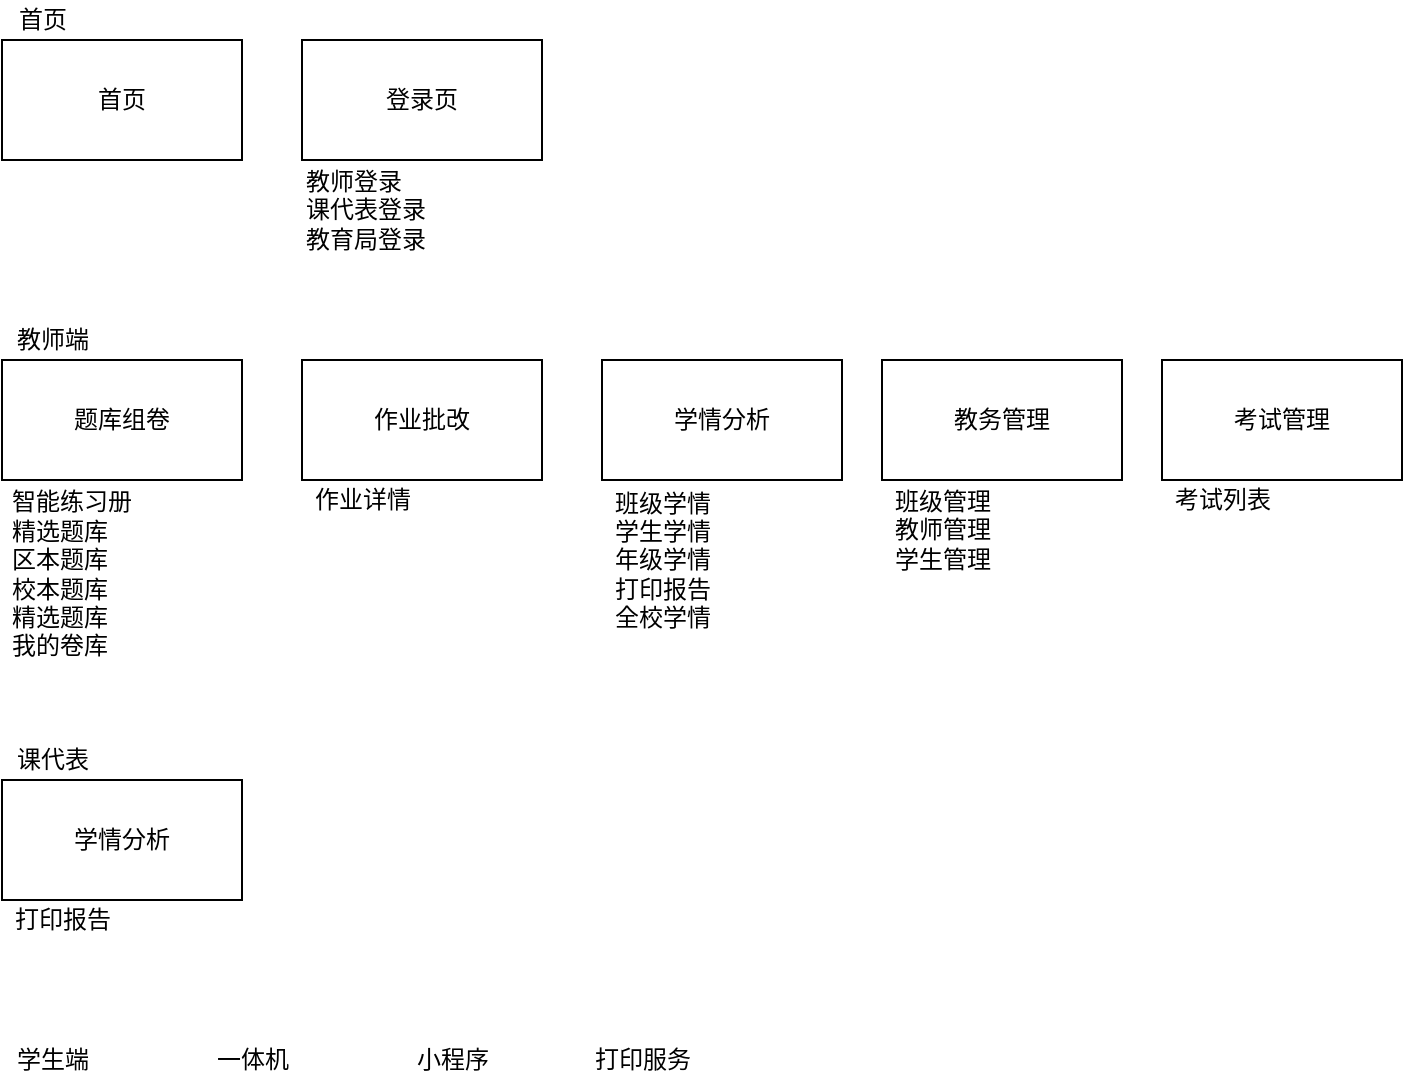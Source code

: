 <mxfile version="20.0.3" type="github" pages="4">
  <diagram id="daerU7M2orvDxg-1wAje" name="基本结构">
    <mxGraphModel dx="706" dy="822" grid="1" gridSize="10" guides="1" tooltips="1" connect="1" arrows="1" fold="1" page="1" pageScale="1" pageWidth="827" pageHeight="1169" math="0" shadow="0">
      <root>
        <mxCell id="EoMGH0sb_LN5MaA3UBuf-0" />
        <mxCell id="EoMGH0sb_LN5MaA3UBuf-1" parent="EoMGH0sb_LN5MaA3UBuf-0" />
        <mxCell id="Vqx4UVxAWvLZs1yAu2pe-0" value="题库组卷" style="whiteSpace=wrap;html=1;" parent="EoMGH0sb_LN5MaA3UBuf-1" vertex="1">
          <mxGeometry x="50" y="230" width="120" height="60" as="geometry" />
        </mxCell>
        <mxCell id="Vqx4UVxAWvLZs1yAu2pe-1" value="作业批改" style="whiteSpace=wrap;html=1;" parent="EoMGH0sb_LN5MaA3UBuf-1" vertex="1">
          <mxGeometry x="200" y="230" width="120" height="60" as="geometry" />
        </mxCell>
        <mxCell id="Vqx4UVxAWvLZs1yAu2pe-2" value="学情分析" style="whiteSpace=wrap;html=1;" parent="EoMGH0sb_LN5MaA3UBuf-1" vertex="1">
          <mxGeometry x="350" y="230" width="120" height="60" as="geometry" />
        </mxCell>
        <mxCell id="Vqx4UVxAWvLZs1yAu2pe-3" value="教务管理" style="whiteSpace=wrap;html=1;" parent="EoMGH0sb_LN5MaA3UBuf-1" vertex="1">
          <mxGeometry x="490" y="230" width="120" height="60" as="geometry" />
        </mxCell>
        <mxCell id="Vqx4UVxAWvLZs1yAu2pe-4" value="考试管理" style="whiteSpace=wrap;html=1;" parent="EoMGH0sb_LN5MaA3UBuf-1" vertex="1">
          <mxGeometry x="630" y="230" width="120" height="60" as="geometry" />
        </mxCell>
        <mxCell id="Vqx4UVxAWvLZs1yAu2pe-5" value="教师端" style="text;html=1;align=center;verticalAlign=middle;resizable=0;points=[];autosize=1;strokeColor=none;fillColor=none;" parent="EoMGH0sb_LN5MaA3UBuf-1" vertex="1">
          <mxGeometry x="50" y="210" width="50" height="20" as="geometry" />
        </mxCell>
        <mxCell id="Vqx4UVxAWvLZs1yAu2pe-7" value="一体机" style="text;html=1;align=center;verticalAlign=middle;resizable=0;points=[];autosize=1;strokeColor=none;fillColor=none;" parent="EoMGH0sb_LN5MaA3UBuf-1" vertex="1">
          <mxGeometry x="150" y="570" width="50" height="20" as="geometry" />
        </mxCell>
        <mxCell id="Vqx4UVxAWvLZs1yAu2pe-8" value="打印服务" style="text;html=1;align=center;verticalAlign=middle;resizable=0;points=[];autosize=1;strokeColor=none;fillColor=none;" parent="EoMGH0sb_LN5MaA3UBuf-1" vertex="1">
          <mxGeometry x="340" y="570" width="60" height="20" as="geometry" />
        </mxCell>
        <mxCell id="Vqx4UVxAWvLZs1yAu2pe-10" value="课代表" style="text;html=1;align=center;verticalAlign=middle;resizable=0;points=[];autosize=1;strokeColor=none;fillColor=none;" parent="EoMGH0sb_LN5MaA3UBuf-1" vertex="1">
          <mxGeometry x="50" y="420" width="50" height="20" as="geometry" />
        </mxCell>
        <mxCell id="Vqx4UVxAWvLZs1yAu2pe-11" value="学生端" style="text;html=1;align=center;verticalAlign=middle;resizable=0;points=[];autosize=1;strokeColor=none;fillColor=none;" parent="EoMGH0sb_LN5MaA3UBuf-1" vertex="1">
          <mxGeometry x="50" y="570" width="50" height="20" as="geometry" />
        </mxCell>
        <mxCell id="Vqx4UVxAWvLZs1yAu2pe-12" value="首页" style="text;html=1;align=center;verticalAlign=middle;resizable=0;points=[];autosize=1;strokeColor=none;fillColor=none;" parent="EoMGH0sb_LN5MaA3UBuf-1" vertex="1">
          <mxGeometry x="50" y="50" width="40" height="20" as="geometry" />
        </mxCell>
        <mxCell id="Vqx4UVxAWvLZs1yAu2pe-16" value="&lt;br&gt;智能练习册&lt;br&gt;精选题库&lt;br&gt;区本题库&lt;br&gt;校本题库&lt;br&gt;精选题库&lt;br&gt;我的卷库" style="text;html=1;strokeColor=none;fillColor=none;spacing=5;spacingTop=-20;whiteSpace=wrap;overflow=hidden;rounded=0;" parent="EoMGH0sb_LN5MaA3UBuf-1" vertex="1">
          <mxGeometry x="50" y="290" width="120" height="90" as="geometry" />
        </mxCell>
        <mxCell id="Vqx4UVxAWvLZs1yAu2pe-19" value="&lt;span style=&quot;text-align: left&quot;&gt;作业详情&lt;br&gt;&lt;/span&gt;" style="text;html=1;align=center;verticalAlign=middle;resizable=0;points=[];autosize=1;strokeColor=none;fillColor=none;" parent="EoMGH0sb_LN5MaA3UBuf-1" vertex="1">
          <mxGeometry x="200" y="290" width="60" height="20" as="geometry" />
        </mxCell>
        <mxCell id="Vqx4UVxAWvLZs1yAu2pe-20" value="班级学情&lt;br&gt;学生学情&lt;br&gt;年级学情&lt;br&gt;打印报告&lt;br&gt;全校学情&lt;br&gt;" style="text;html=1;align=center;verticalAlign=middle;resizable=0;points=[];autosize=1;strokeColor=none;fillColor=none;" parent="EoMGH0sb_LN5MaA3UBuf-1" vertex="1">
          <mxGeometry x="350" y="290" width="60" height="80" as="geometry" />
        </mxCell>
        <mxCell id="Vqx4UVxAWvLZs1yAu2pe-21" value="班级管理&lt;br&gt;教师管理&lt;br&gt;学生管理&lt;br&gt;" style="text;html=1;align=center;verticalAlign=middle;resizable=0;points=[];autosize=1;strokeColor=none;fillColor=none;" parent="EoMGH0sb_LN5MaA3UBuf-1" vertex="1">
          <mxGeometry x="490" y="290" width="60" height="50" as="geometry" />
        </mxCell>
        <mxCell id="Vqx4UVxAWvLZs1yAu2pe-22" value="考试列表" style="text;html=1;align=center;verticalAlign=middle;resizable=0;points=[];autosize=1;strokeColor=none;fillColor=none;" parent="EoMGH0sb_LN5MaA3UBuf-1" vertex="1">
          <mxGeometry x="630" y="290" width="60" height="20" as="geometry" />
        </mxCell>
        <mxCell id="Vqx4UVxAWvLZs1yAu2pe-23" value="学情分析" style="whiteSpace=wrap;html=1;" parent="EoMGH0sb_LN5MaA3UBuf-1" vertex="1">
          <mxGeometry x="50" y="440" width="120" height="60" as="geometry" />
        </mxCell>
        <mxCell id="Vqx4UVxAWvLZs1yAu2pe-24" value="打印报告" style="text;html=1;align=center;verticalAlign=middle;resizable=0;points=[];autosize=1;strokeColor=none;fillColor=none;" parent="EoMGH0sb_LN5MaA3UBuf-1" vertex="1">
          <mxGeometry x="50" y="500" width="60" height="20" as="geometry" />
        </mxCell>
        <mxCell id="Vqx4UVxAWvLZs1yAu2pe-26" value="小程序" style="text;html=1;align=center;verticalAlign=middle;resizable=0;points=[];autosize=1;strokeColor=none;fillColor=none;" parent="EoMGH0sb_LN5MaA3UBuf-1" vertex="1">
          <mxGeometry x="250" y="570" width="50" height="20" as="geometry" />
        </mxCell>
        <mxCell id="Vqx4UVxAWvLZs1yAu2pe-27" value="首页" style="whiteSpace=wrap;html=1;" parent="EoMGH0sb_LN5MaA3UBuf-1" vertex="1">
          <mxGeometry x="50" y="70" width="120" height="60" as="geometry" />
        </mxCell>
        <mxCell id="Vqx4UVxAWvLZs1yAu2pe-28" value="登录页" style="whiteSpace=wrap;html=1;" parent="EoMGH0sb_LN5MaA3UBuf-1" vertex="1">
          <mxGeometry x="200" y="70" width="120" height="60" as="geometry" />
        </mxCell>
        <mxCell id="Vqx4UVxAWvLZs1yAu2pe-29" value="教师登录&lt;br&gt;课代表登录&lt;br&gt;教育局登录" style="text;html=1;align=left;verticalAlign=middle;resizable=0;points=[];autosize=1;strokeColor=none;fillColor=none;" parent="EoMGH0sb_LN5MaA3UBuf-1" vertex="1">
          <mxGeometry x="200" y="130" width="80" height="50" as="geometry" />
        </mxCell>
      </root>
    </mxGraphModel>
  </diagram>
  <diagram id="zoKsP2lTlBXDv2URI6SE" name="学情分析">
    <mxGraphModel dx="1182" dy="825" grid="1" gridSize="10" guides="1" tooltips="1" connect="1" arrows="1" fold="1" page="1" pageScale="1" pageWidth="827" pageHeight="1169" math="0" shadow="0">
      <root>
        <mxCell id="0" />
        <mxCell id="1" parent="0" />
        <mxCell id="3DgGRWuIZkIvsbjOyCLM-1" value="老师" style="rounded=0;whiteSpace=wrap;html=1;" parent="1" vertex="1">
          <mxGeometry x="190" y="330" width="76" height="40" as="geometry" />
        </mxCell>
        <mxCell id="3DgGRWuIZkIvsbjOyCLM-2" value="学段" style="whiteSpace=wrap;html=1;" parent="1" vertex="1">
          <mxGeometry x="190" y="400" width="80" height="40" as="geometry" />
        </mxCell>
        <mxCell id="3DgGRWuIZkIvsbjOyCLM-4" value="学校" style="whiteSpace=wrap;html=1;" parent="1" vertex="1">
          <mxGeometry x="190" y="260" width="80" height="40" as="geometry" />
        </mxCell>
        <mxCell id="3DgGRWuIZkIvsbjOyCLM-5" value="科目" style="whiteSpace=wrap;html=1;" parent="1" vertex="1">
          <mxGeometry x="350" y="310" width="70" height="40" as="geometry" />
        </mxCell>
        <mxCell id="3DgGRWuIZkIvsbjOyCLM-6" value="年级" style="whiteSpace=wrap;html=1;" parent="1" vertex="1">
          <mxGeometry x="350" y="370" width="80" height="40" as="geometry" />
        </mxCell>
      </root>
    </mxGraphModel>
  </diagram>
  <diagram id="CR0Nna3I8gs4RXjm3rH3" name="架构模式">
    <mxGraphModel dx="1182" dy="825" grid="1" gridSize="10" guides="1" tooltips="1" connect="1" arrows="1" fold="1" page="1" pageScale="1" pageWidth="827" pageHeight="1169" math="0" shadow="0">
      <root>
        <mxCell id="cU6pAc6YHnR4A_F32HdZ-0" />
        <mxCell id="cU6pAc6YHnR4A_F32HdZ-1" parent="cU6pAc6YHnR4A_F32HdZ-0" />
        <mxCell id="cU6pAc6YHnR4A_F32HdZ-6" value="展现层" style="rounded=0;whiteSpace=wrap;html=1;" parent="cU6pAc6YHnR4A_F32HdZ-1" vertex="1">
          <mxGeometry x="350" y="180" width="120" height="60" as="geometry" />
        </mxCell>
        <mxCell id="cU6pAc6YHnR4A_F32HdZ-7" value="应用层&lt;br&gt;（服务层）" style="rounded=0;whiteSpace=wrap;html=1;" parent="cU6pAc6YHnR4A_F32HdZ-1" vertex="1">
          <mxGeometry x="350" y="240" width="120" height="60" as="geometry" />
        </mxCell>
        <mxCell id="cU6pAc6YHnR4A_F32HdZ-8" value="数据访问层" style="rounded=0;whiteSpace=wrap;html=1;" parent="cU6pAc6YHnR4A_F32HdZ-1" vertex="1">
          <mxGeometry x="350" y="300" width="120" height="60" as="geometry" />
        </mxCell>
        <mxCell id="cU6pAc6YHnR4A_F32HdZ-9" value="客户端" style="rounded=1;whiteSpace=wrap;html=1;" parent="cU6pAc6YHnR4A_F32HdZ-1" vertex="1">
          <mxGeometry x="180" y="240" width="120" height="60" as="geometry" />
        </mxCell>
        <mxCell id="cU6pAc6YHnR4A_F32HdZ-10" value="" style="shape=cylinder3;whiteSpace=wrap;html=1;boundedLbl=1;backgroundOutline=1;size=15;" parent="cU6pAc6YHnR4A_F32HdZ-1" vertex="1">
          <mxGeometry x="490" y="230" width="60" height="80" as="geometry" />
        </mxCell>
        <mxCell id="cU6pAc6YHnR4A_F32HdZ-11" value="Actor" style="shape=umlActor;verticalLabelPosition=bottom;verticalAlign=top;html=1;outlineConnect=0;" parent="cU6pAc6YHnR4A_F32HdZ-1" vertex="1">
          <mxGeometry x="150" y="240" width="30" height="60" as="geometry" />
        </mxCell>
        <mxCell id="cU6pAc6YHnR4A_F32HdZ-15" value="前后端分离" style="text;html=1;align=center;verticalAlign=middle;resizable=0;points=[];autosize=1;strokeColor=none;fillColor=none;" parent="cU6pAc6YHnR4A_F32HdZ-1" vertex="1">
          <mxGeometry x="110" y="450" width="80" height="20" as="geometry" />
        </mxCell>
        <mxCell id="cU6pAc6YHnR4A_F32HdZ-16" value="应用分层模型" style="text;html=1;align=center;verticalAlign=middle;resizable=0;points=[];autosize=1;strokeColor=none;fillColor=none;" parent="cU6pAc6YHnR4A_F32HdZ-1" vertex="1">
          <mxGeometry x="110" y="140" width="90" height="20" as="geometry" />
        </mxCell>
        <mxCell id="cU6pAc6YHnR4A_F32HdZ-26" value="" style="edgeStyle=orthogonalEdgeStyle;rounded=0;orthogonalLoop=1;jettySize=auto;html=1;" parent="cU6pAc6YHnR4A_F32HdZ-1" source="cU6pAc6YHnR4A_F32HdZ-17" target="cU6pAc6YHnR4A_F32HdZ-19" edge="1">
          <mxGeometry relative="1" as="geometry" />
        </mxCell>
        <mxCell id="cU6pAc6YHnR4A_F32HdZ-17" value="web 前端应用" style="whiteSpace=wrap;html=1;" parent="cU6pAc6YHnR4A_F32HdZ-1" vertex="1">
          <mxGeometry x="130" y="490" width="120" height="60" as="geometry" />
        </mxCell>
        <mxCell id="cU6pAc6YHnR4A_F32HdZ-19" value="服务端应用" style="rounded=0;whiteSpace=wrap;html=1;" parent="cU6pAc6YHnR4A_F32HdZ-1" vertex="1">
          <mxGeometry x="360" y="530" width="120" height="60" as="geometry" />
        </mxCell>
        <mxCell id="cU6pAc6YHnR4A_F32HdZ-27" value="" style="edgeStyle=orthogonalEdgeStyle;rounded=0;orthogonalLoop=1;jettySize=auto;html=1;" parent="cU6pAc6YHnR4A_F32HdZ-1" source="cU6pAc6YHnR4A_F32HdZ-20" target="cU6pAc6YHnR4A_F32HdZ-19" edge="1">
          <mxGeometry relative="1" as="geometry" />
        </mxCell>
        <mxCell id="cU6pAc6YHnR4A_F32HdZ-20" value="App 前端应用" style="whiteSpace=wrap;html=1;" parent="cU6pAc6YHnR4A_F32HdZ-1" vertex="1">
          <mxGeometry x="130" y="574.5" width="120" height="60" as="geometry" />
        </mxCell>
        <mxCell id="cU6pAc6YHnR4A_F32HdZ-21" value="" style="shape=cylinder3;whiteSpace=wrap;html=1;boundedLbl=1;backgroundOutline=1;size=15;" parent="cU6pAc6YHnR4A_F32HdZ-1" vertex="1">
          <mxGeometry x="550" y="490" width="40" height="60" as="geometry" />
        </mxCell>
        <mxCell id="cU6pAc6YHnR4A_F32HdZ-22" value="" style="shape=cylinder3;whiteSpace=wrap;html=1;boundedLbl=1;backgroundOutline=1;size=15;" parent="cU6pAc6YHnR4A_F32HdZ-1" vertex="1">
          <mxGeometry x="550" y="580" width="40" height="60" as="geometry" />
        </mxCell>
        <mxCell id="cU6pAc6YHnR4A_F32HdZ-23" value="" style="endArrow=classic;html=1;rounded=0;entryX=0;entryY=0;entryDx=0;entryDy=37.5;entryPerimeter=0;" parent="cU6pAc6YHnR4A_F32HdZ-1" target="cU6pAc6YHnR4A_F32HdZ-21" edge="1">
          <mxGeometry width="50" height="50" relative="1" as="geometry">
            <mxPoint x="480" y="560" as="sourcePoint" />
            <mxPoint x="530" y="510" as="targetPoint" />
          </mxGeometry>
        </mxCell>
        <mxCell id="cU6pAc6YHnR4A_F32HdZ-25" value="" style="endArrow=classic;html=1;rounded=0;entryX=0;entryY=0.5;entryDx=0;entryDy=0;entryPerimeter=0;" parent="cU6pAc6YHnR4A_F32HdZ-1" target="cU6pAc6YHnR4A_F32HdZ-22" edge="1">
          <mxGeometry width="50" height="50" relative="1" as="geometry">
            <mxPoint x="480" y="560" as="sourcePoint" />
            <mxPoint x="530" y="510" as="targetPoint" />
          </mxGeometry>
        </mxCell>
        <mxCell id="cU6pAc6YHnR4A_F32HdZ-28" value="http" style="text;html=1;align=center;verticalAlign=middle;resizable=0;points=[];autosize=1;strokeColor=none;fillColor=none;" parent="cU6pAc6YHnR4A_F32HdZ-1" vertex="1">
          <mxGeometry x="304" y="480" width="40" height="20" as="geometry" />
        </mxCell>
        <mxCell id="cU6pAc6YHnR4A_F32HdZ-29" value="" style="endArrow=none;dashed=1;html=1;rounded=0;" parent="cU6pAc6YHnR4A_F32HdZ-1" edge="1">
          <mxGeometry width="50" height="50" relative="1" as="geometry">
            <mxPoint x="323" y="640" as="sourcePoint" />
            <mxPoint x="323" y="500" as="targetPoint" />
          </mxGeometry>
        </mxCell>
        <mxCell id="cU6pAc6YHnR4A_F32HdZ-30" value="业务与基础设施分离" style="text;html=1;align=center;verticalAlign=middle;resizable=0;points=[];autosize=1;strokeColor=none;fillColor=none;" parent="cU6pAc6YHnR4A_F32HdZ-1" vertex="1">
          <mxGeometry x="120" y="740" width="120" height="20" as="geometry" />
        </mxCell>
        <mxCell id="cU6pAc6YHnR4A_F32HdZ-31" value="" style="shape=hexagon;perimeter=hexagonPerimeter2;whiteSpace=wrap;html=1;fixedSize=1;size=80;" parent="cU6pAc6YHnR4A_F32HdZ-1" vertex="1">
          <mxGeometry x="255" y="810" width="310" height="250" as="geometry" />
        </mxCell>
        <mxCell id="cU6pAc6YHnR4A_F32HdZ-33" value="" style="shape=hexagon;perimeter=hexagonPerimeter2;whiteSpace=wrap;html=1;fixedSize=1;size=30;" parent="cU6pAc6YHnR4A_F32HdZ-1" vertex="1">
          <mxGeometry x="344" y="870" width="140" height="120" as="geometry" />
        </mxCell>
        <mxCell id="cU6pAc6YHnR4A_F32HdZ-34" value="业务应用" style="ellipse;whiteSpace=wrap;html=1;aspect=fixed;" parent="cU6pAc6YHnR4A_F32HdZ-1" vertex="1">
          <mxGeometry x="374" y="890" width="80" height="80" as="geometry" />
        </mxCell>
        <mxCell id="cU6pAc6YHnR4A_F32HdZ-35" value="Adapter" style="rounded=1;whiteSpace=wrap;html=1;" parent="cU6pAc6YHnR4A_F32HdZ-1" vertex="1">
          <mxGeometry x="290" y="860" width="70" height="30" as="geometry" />
        </mxCell>
        <mxCell id="cU6pAc6YHnR4A_F32HdZ-36" value="Adapter" style="rounded=1;whiteSpace=wrap;html=1;" parent="cU6pAc6YHnR4A_F32HdZ-1" vertex="1">
          <mxGeometry x="290" y="990" width="70" height="30" as="geometry" />
        </mxCell>
        <mxCell id="cU6pAc6YHnR4A_F32HdZ-37" value="" style="shape=image;html=1;verticalAlign=top;verticalLabelPosition=bottom;labelBackgroundColor=#ffffff;imageAspect=0;aspect=fixed;image=https://cdn4.iconfinder.com/data/icons/evil-icons-user-interface/64/setting-128.png" parent="cU6pAc6YHnR4A_F32HdZ-1" vertex="1">
          <mxGeometry x="232" y="980" width="60" height="60" as="geometry" />
        </mxCell>
        <mxCell id="cU6pAc6YHnR4A_F32HdZ-38" value="" style="sketch=0;points=[[0,0,0],[0.25,0,0],[0.5,0,0],[0.75,0,0],[1,0,0],[0,1,0],[0.25,1,0],[0.5,1,0],[0.75,1,0],[1,1,0],[0,0.25,0],[0,0.5,0],[0,0.75,0],[1,0.25,0],[1,0.5,0],[1,0.75,0]];outlineConnect=0;fontColor=#232F3E;gradientColor=#4AB29A;gradientDirection=north;fillColor=#116D5B;strokeColor=#ffffff;dashed=0;verticalLabelPosition=bottom;verticalAlign=top;align=center;html=1;fontSize=12;fontStyle=0;aspect=fixed;shape=mxgraph.aws4.resourceIcon;resIcon=mxgraph.aws4.desktop_and_app_streaming;" parent="cU6pAc6YHnR4A_F32HdZ-1" vertex="1">
          <mxGeometry x="232" y="832" width="58" height="58" as="geometry" />
        </mxCell>
        <mxCell id="cU6pAc6YHnR4A_F32HdZ-39" value="" style="sketch=0;outlineConnect=0;fontColor=#232F3E;gradientColor=none;fillColor=#2E27AD;strokeColor=none;dashed=0;verticalLabelPosition=bottom;verticalAlign=top;align=center;html=1;fontSize=12;fontStyle=0;aspect=fixed;pointerEvents=1;shape=mxgraph.aws4.rds_sql_server_instance;" parent="cU6pAc6YHnR4A_F32HdZ-1" vertex="1">
          <mxGeometry x="530" y="990" width="40" height="40" as="geometry" />
        </mxCell>
        <mxCell id="cU6pAc6YHnR4A_F32HdZ-40" value="系统架构服务端视角" style="text;html=1;align=center;verticalAlign=middle;resizable=0;points=[];autosize=1;strokeColor=none;fillColor=none;fontSize=17;" parent="cU6pAc6YHnR4A_F32HdZ-1" vertex="1">
          <mxGeometry x="30" y="50" width="170" height="30" as="geometry" />
        </mxCell>
        <mxCell id="cU6pAc6YHnR4A_F32HdZ-41" value="" style="sketch=0;outlineConnect=0;fontColor=#232F3E;gradientColor=none;fillColor=#3F8624;strokeColor=none;dashed=0;verticalLabelPosition=bottom;verticalAlign=top;align=center;html=1;fontSize=12;fontStyle=0;aspect=fixed;pointerEvents=1;shape=mxgraph.aws4.file_system;" parent="cU6pAc6YHnR4A_F32HdZ-1" vertex="1">
          <mxGeometry x="520" y="834.5" width="37.93" height="35.5" as="geometry" />
        </mxCell>
        <mxCell id="cU6pAc6YHnR4A_F32HdZ-42" value="" style="shape=message;html=1;whiteSpace=wrap;html=1;outlineConnect=0;fontSize=17;" parent="cU6pAc6YHnR4A_F32HdZ-1" vertex="1">
          <mxGeometry x="390" y="1070" width="40" height="30" as="geometry" />
        </mxCell>
        <UserObject label="https://insights.thoughtworks.cn/architecture-from-sandwich-to-hexagon/" link="https://insights.thoughtworks.cn/architecture-from-sandwich-to-hexagon/" id="cU6pAc6YHnR4A_F32HdZ-44">
          <mxCell style="text;whiteSpace=wrap;html=1;fontSize=17;" parent="cU6pAc6YHnR4A_F32HdZ-1" vertex="1">
            <mxGeometry x="210" y="50" width="550" height="60" as="geometry" />
          </mxCell>
        </UserObject>
        <mxCell id="cU6pAc6YHnR4A_F32HdZ-45" style="edgeStyle=orthogonalEdgeStyle;rounded=0;orthogonalLoop=1;jettySize=auto;html=1;exitX=0.5;exitY=1;exitDx=0;exitDy=0;fontSize=17;" parent="cU6pAc6YHnR4A_F32HdZ-1" source="cU6pAc6YHnR4A_F32HdZ-44" target="cU6pAc6YHnR4A_F32HdZ-44" edge="1">
          <mxGeometry relative="1" as="geometry" />
        </mxCell>
      </root>
    </mxGraphModel>
  </diagram>
  <diagram id="N6MWjChm_jvH-Q7ezsDn" name="作业管理">
    <mxGraphModel dx="706" dy="822" grid="1" gridSize="10" guides="1" tooltips="1" connect="1" arrows="1" fold="1" page="1" pageScale="1" pageWidth="827" pageHeight="1169" math="0" shadow="0">
      <root>
        <mxCell id="0" />
        <mxCell id="1" parent="0" />
        <mxCell id="DJoFf7N1bfcQJPQpH8Xt-21" value="" style="whiteSpace=wrap;html=1;" parent="1" vertex="1">
          <mxGeometry x="110" y="910" width="470" height="250" as="geometry" />
        </mxCell>
        <mxCell id="DJoFf7N1bfcQJPQpH8Xt-1" value="Rect" style="rounded=0;whiteSpace=wrap;html=1;" parent="1" vertex="1">
          <mxGeometry x="590" y="360" width="120" height="60" as="geometry" />
        </mxCell>
        <mxCell id="DJoFf7N1bfcQJPQpH8Xt-2" value="Question" style="rounded=0;whiteSpace=wrap;html=1;" parent="1" vertex="1">
          <mxGeometry x="210" y="360" width="120" height="60" as="geometry" />
        </mxCell>
        <mxCell id="DJoFf7N1bfcQJPQpH8Xt-3" value="Page" style="rounded=0;whiteSpace=wrap;html=1;" parent="1" vertex="1">
          <mxGeometry x="414" y="360" width="120" height="60" as="geometry" />
        </mxCell>
        <mxCell id="DJoFf7N1bfcQJPQpH8Xt-4" value="Mark" style="rounded=0;whiteSpace=wrap;html=1;" parent="1" vertex="1">
          <mxGeometry x="414" y="220" width="120" height="60" as="geometry" />
        </mxCell>
        <mxCell id="DJoFf7N1bfcQJPQpH8Xt-5" value="Assignments" style="rounded=0;whiteSpace=wrap;html=1;" parent="1" vertex="1">
          <mxGeometry x="210" y="500" width="120" height="60" as="geometry" />
        </mxCell>
        <mxCell id="DJoFf7N1bfcQJPQpH8Xt-6" value="" style="endArrow=diamondThin;endFill=0;endSize=24;html=1;rounded=0;entryX=1;entryY=0.5;entryDx=0;entryDy=0;exitX=0;exitY=0.5;exitDx=0;exitDy=0;" parent="1" source="DJoFf7N1bfcQJPQpH8Xt-1" target="DJoFf7N1bfcQJPQpH8Xt-3" edge="1">
          <mxGeometry width="160" relative="1" as="geometry">
            <mxPoint x="640" y="390" as="sourcePoint" />
            <mxPoint x="820" y="389.5" as="targetPoint" />
          </mxGeometry>
        </mxCell>
        <mxCell id="DJoFf7N1bfcQJPQpH8Xt-7" value="" style="endArrow=diamondThin;endFill=0;endSize=24;html=1;rounded=0;exitX=0.5;exitY=1;exitDx=0;exitDy=0;entryX=0.5;entryY=0;entryDx=0;entryDy=0;" parent="1" source="DJoFf7N1bfcQJPQpH8Xt-4" target="DJoFf7N1bfcQJPQpH8Xt-3" edge="1">
          <mxGeometry width="160" relative="1" as="geometry">
            <mxPoint x="120" y="340" as="sourcePoint" />
            <mxPoint x="280" y="340" as="targetPoint" />
          </mxGeometry>
        </mxCell>
        <mxCell id="DJoFf7N1bfcQJPQpH8Xt-8" value="" style="endArrow=diamondThin;endFill=0;endSize=24;html=1;rounded=0;entryX=1;entryY=0.5;entryDx=0;entryDy=0;" parent="1" source="DJoFf7N1bfcQJPQpH8Xt-3" target="DJoFf7N1bfcQJPQpH8Xt-2" edge="1">
          <mxGeometry width="160" relative="1" as="geometry">
            <mxPoint x="420" y="390" as="sourcePoint" />
            <mxPoint x="330" y="389.5" as="targetPoint" />
          </mxGeometry>
        </mxCell>
        <mxCell id="DJoFf7N1bfcQJPQpH8Xt-9" value="" style="endArrow=diamondThin;endFill=0;endSize=24;html=1;rounded=0;exitX=0.5;exitY=1;exitDx=0;exitDy=0;entryX=0.5;entryY=0;entryDx=0;entryDy=0;" parent="1" edge="1">
          <mxGeometry width="160" relative="1" as="geometry">
            <mxPoint x="269.5" y="420" as="sourcePoint" />
            <mxPoint x="269.5" y="500" as="targetPoint" />
          </mxGeometry>
        </mxCell>
        <mxCell id="DJoFf7N1bfcQJPQpH8Xt-11" value="StudentCorrection&lt;br&gt;&lt;span style=&quot;white-space: pre;&quot;&gt; &lt;/span&gt;result&lt;br&gt;&lt;span style=&quot;white-space: pre;&quot;&gt; &lt;/span&gt;questionResult[]&lt;br&gt;&lt;span style=&quot;white-space: pre;&quot;&gt; &lt;/span&gt;&lt;span style=&quot;white-space: pre;&quot;&gt; &lt;/span&gt;questionId&lt;br&gt;&lt;span style=&quot;white-space: pre;&quot;&gt; &lt;/span&gt;&lt;span style=&quot;white-space: pre;&quot;&gt; &lt;/span&gt;result&lt;br&gt;&lt;span style=&quot;white-space: pre;&quot;&gt; &lt;/span&gt;&lt;span style=&quot;white-space: pre;&quot;&gt; &lt;/span&gt;status&lt;br&gt;&lt;span style=&quot;white-space: pre;&quot;&gt; &lt;/span&gt;&lt;span style=&quot;white-space: pre;&quot;&gt; &lt;/span&gt;pageList[]&lt;br&gt;&lt;span style=&quot;white-space: pre;&quot;&gt; &lt;/span&gt;&lt;span style=&quot;white-space: pre;&quot;&gt; &lt;/span&gt;&lt;span style=&quot;white-space: pre;&quot;&gt; &lt;/span&gt;id&lt;br&gt;&lt;span style=&quot;white-space: pre;&quot;&gt; &lt;/span&gt;&lt;span style=&quot;white-space: pre;&quot;&gt; &lt;/span&gt;&lt;span style=&quot;white-space: pre;&quot;&gt; &lt;/span&gt;url&lt;br&gt;&lt;span style=&quot;white-space: pre;&quot;&gt; &lt;/span&gt;&lt;span style=&quot;white-space: pre;&quot;&gt; &lt;/span&gt;&lt;span style=&quot;white-space: pre;&quot;&gt; &lt;/span&gt;templateId&lt;br&gt;&lt;span style=&quot;white-space: pre;&quot;&gt; &lt;/span&gt;&lt;span style=&quot;white-space: pre;&quot;&gt; &lt;/span&gt;&lt;span style=&quot;white-space: pre;&quot;&gt; &lt;/span&gt;order&lt;br&gt;&lt;span style=&quot;white-space: pre;&quot;&gt; &lt;/span&gt;&lt;span style=&quot;white-space: pre;&quot;&gt; &lt;/span&gt;&lt;span style=&quot;white-space: pre;&quot;&gt; &lt;/span&gt;markList&lt;br&gt;&lt;span style=&quot;white-space: pre;&quot;&gt; &lt;/span&gt;&lt;span style=&quot;white-space: pre;&quot;&gt; &lt;/span&gt;&lt;span style=&quot;white-space: pre;&quot;&gt; &lt;/span&gt;regionList" style="text;html=1;align=left;verticalAlign=middle;resizable=0;points=[];autosize=1;strokeColor=none;fillColor=none;" parent="1" vertex="1">
          <mxGeometry x="414" y="470" width="160" height="200" as="geometry" />
        </mxCell>
        <mxCell id="DJoFf7N1bfcQJPQpH8Xt-12" value="作业" style="whiteSpace=wrap;html=1;" parent="1" vertex="1">
          <mxGeometry x="160" y="730" width="120" height="60" as="geometry" />
        </mxCell>
        <mxCell id="DJoFf7N1bfcQJPQpH8Xt-13" value="题目" style="whiteSpace=wrap;html=1;" parent="1" vertex="1">
          <mxGeometry x="380" y="730" width="120" height="60" as="geometry" />
        </mxCell>
        <mxCell id="DJoFf7N1bfcQJPQpH8Xt-14" value="批改" style="whiteSpace=wrap;html=1;" parent="1" vertex="1">
          <mxGeometry x="380" y="830" width="120" height="60" as="geometry" />
        </mxCell>
        <mxCell id="DJoFf7N1bfcQJPQpH8Xt-18" value="SubmissionPages" style="whiteSpace=wrap;html=1;" parent="1" vertex="1">
          <mxGeometry x="160" y="950" width="120" height="60" as="geometry" />
        </mxCell>
        <mxCell id="DJoFf7N1bfcQJPQpH8Xt-19" value="QuestionRects" style="whiteSpace=wrap;html=1;" parent="1" vertex="1">
          <mxGeometry x="380" y="950" width="120" height="60" as="geometry" />
        </mxCell>
        <mxCell id="DJoFf7N1bfcQJPQpH8Xt-20" value="QuestionMarks" style="whiteSpace=wrap;html=1;" parent="1" vertex="1">
          <mxGeometry x="380" y="1050" width="120" height="60" as="geometry" />
        </mxCell>
        <mxCell id="DJoFf7N1bfcQJPQpH8Xt-22" value="Graphs" style="text;html=1;align=center;verticalAlign=middle;resizable=0;points=[];autosize=1;strokeColor=none;fillColor=none;" parent="1" vertex="1">
          <mxGeometry x="520" y="1130" width="60" height="30" as="geometry" />
        </mxCell>
      </root>
    </mxGraphModel>
  </diagram>
</mxfile>

